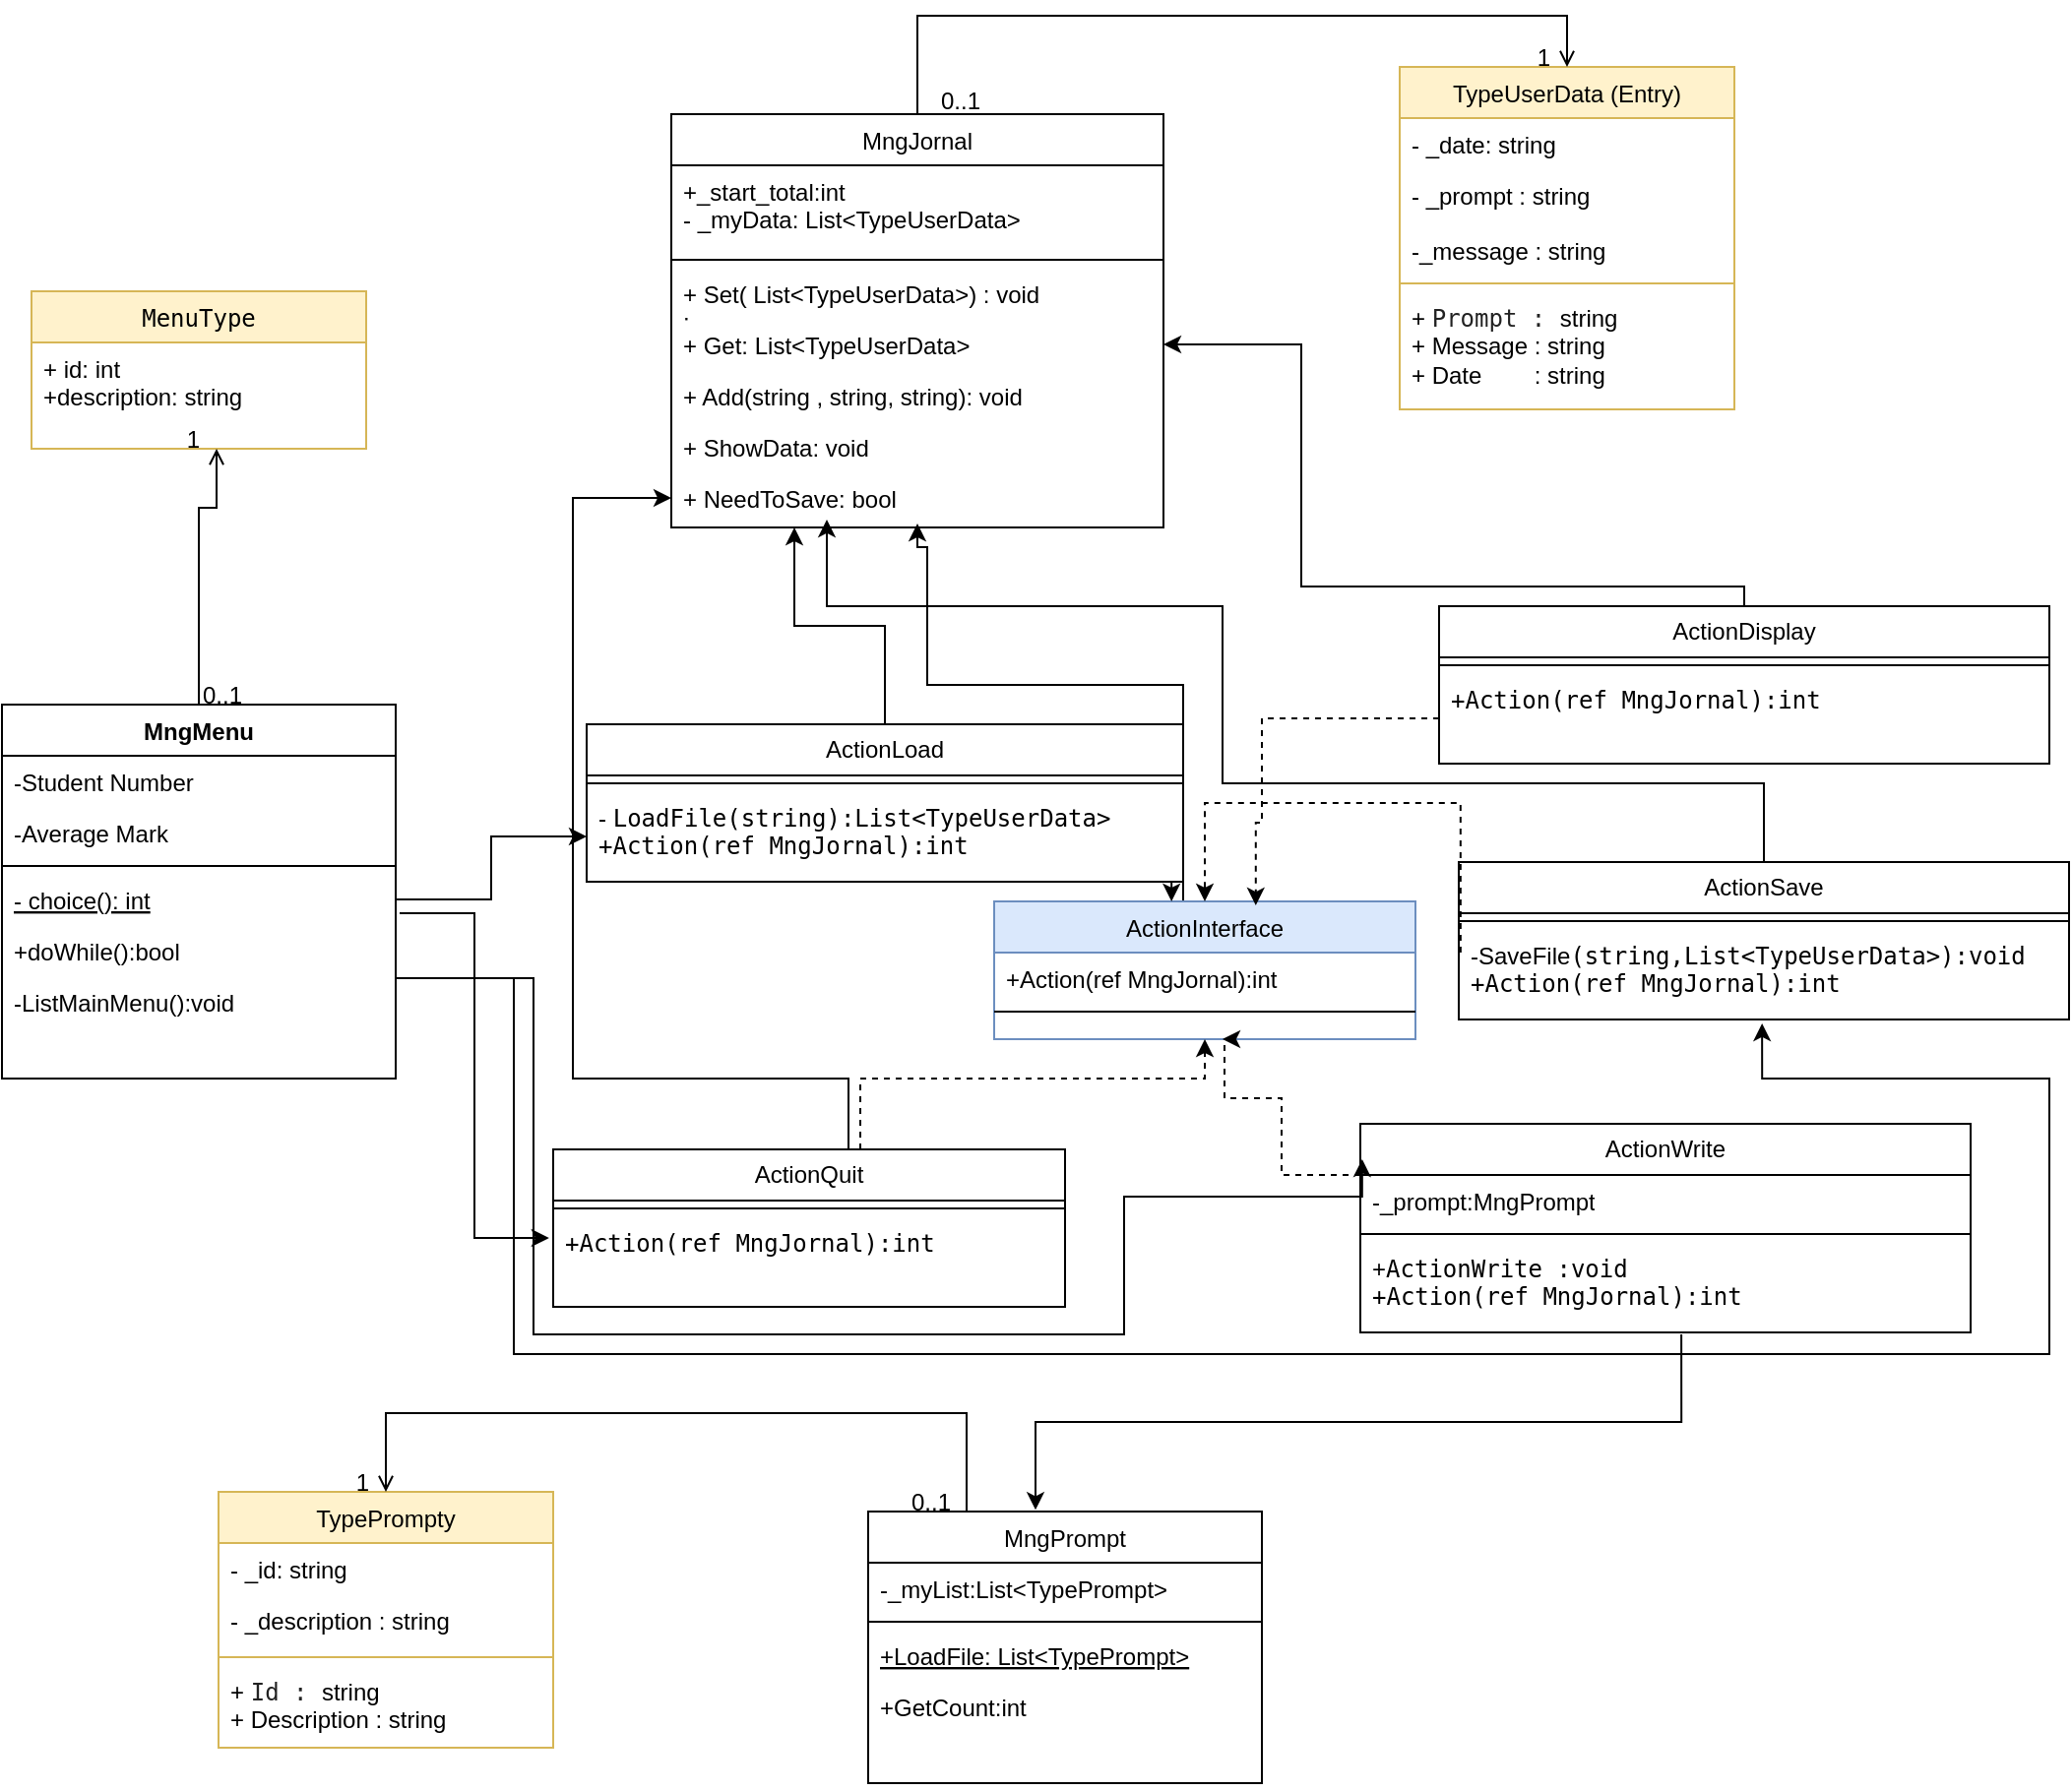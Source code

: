 <mxfile version="21.2.8" type="device" pages="2">
  <diagram id="C5RBs43oDa-KdzZeNtuy" name="Page-1">
    <mxGraphModel dx="2596" dy="2166" grid="1" gridSize="10" guides="1" tooltips="1" connect="1" arrows="1" fold="1" page="1" pageScale="1" pageWidth="827" pageHeight="1169" math="0" shadow="0">
      <root>
        <mxCell id="WIyWlLk6GJQsqaUBKTNV-0" />
        <mxCell id="WIyWlLk6GJQsqaUBKTNV-1" parent="WIyWlLk6GJQsqaUBKTNV-0" />
        <mxCell id="VC_tK_8ZX-HeOo2lIttd-1" value="MngMenu" style="swimlane;fontStyle=1;align=center;verticalAlign=top;childLayout=stackLayout;horizontal=1;startSize=26;horizontalStack=0;resizeParent=1;resizeLast=0;collapsible=1;marginBottom=0;rounded=0;shadow=0;strokeWidth=1;" parent="WIyWlLk6GJQsqaUBKTNV-1" vertex="1">
          <mxGeometry x="-90" y="220" width="200" height="190" as="geometry">
            <mxRectangle x="130" y="380" width="160" height="26" as="alternateBounds" />
          </mxGeometry>
        </mxCell>
        <mxCell id="VC_tK_8ZX-HeOo2lIttd-2" value="-Student Number" style="text;align=left;verticalAlign=top;spacingLeft=4;spacingRight=4;overflow=hidden;rotatable=0;points=[[0,0.5],[1,0.5]];portConstraint=eastwest;" parent="VC_tK_8ZX-HeOo2lIttd-1" vertex="1">
          <mxGeometry y="26" width="200" height="26" as="geometry" />
        </mxCell>
        <mxCell id="VC_tK_8ZX-HeOo2lIttd-3" value="-Average Mark" style="text;align=left;verticalAlign=top;spacingLeft=4;spacingRight=4;overflow=hidden;rotatable=0;points=[[0,0.5],[1,0.5]];portConstraint=eastwest;rounded=0;shadow=0;html=0;" parent="VC_tK_8ZX-HeOo2lIttd-1" vertex="1">
          <mxGeometry y="52" width="200" height="26" as="geometry" />
        </mxCell>
        <mxCell id="VC_tK_8ZX-HeOo2lIttd-4" value="" style="line;html=1;strokeWidth=1;align=left;verticalAlign=middle;spacingTop=-1;spacingLeft=3;spacingRight=3;rotatable=0;labelPosition=right;points=[];portConstraint=eastwest;" parent="VC_tK_8ZX-HeOo2lIttd-1" vertex="1">
          <mxGeometry y="78" width="200" height="8" as="geometry" />
        </mxCell>
        <mxCell id="VC_tK_8ZX-HeOo2lIttd-5" value="- choice(): int" style="text;align=left;verticalAlign=top;spacingLeft=4;spacingRight=4;overflow=hidden;rotatable=0;points=[[0,0.5],[1,0.5]];portConstraint=eastwest;fontStyle=4" parent="VC_tK_8ZX-HeOo2lIttd-1" vertex="1">
          <mxGeometry y="86" width="200" height="26" as="geometry" />
        </mxCell>
        <mxCell id="VC_tK_8ZX-HeOo2lIttd-6" value="+doWhile():bool" style="text;align=left;verticalAlign=top;spacingLeft=4;spacingRight=4;overflow=hidden;rotatable=0;points=[[0,0.5],[1,0.5]];portConstraint=eastwest;" parent="VC_tK_8ZX-HeOo2lIttd-1" vertex="1">
          <mxGeometry y="112" width="200" height="26" as="geometry" />
        </mxCell>
        <mxCell id="VC_tK_8ZX-HeOo2lIttd-9" value="-ListMainMenu():void" style="text;align=left;verticalAlign=top;spacingLeft=4;spacingRight=4;overflow=hidden;rotatable=0;points=[[0,0.5],[1,0.5]];portConstraint=eastwest;" parent="VC_tK_8ZX-HeOo2lIttd-1" vertex="1">
          <mxGeometry y="138" width="200" height="26" as="geometry" />
        </mxCell>
        <mxCell id="VC_tK_8ZX-HeOo2lIttd-10" value="&#xa;&#xa;&#xa;&#xa;&#xa;MngMenu() Constructor" style="text;align=left;verticalAlign=top;spacingLeft=4;spacingRight=4;overflow=hidden;rotatable=0;points=[[0,0.5],[1,0.5]];portConstraint=eastwest;" parent="VC_tK_8ZX-HeOo2lIttd-1" vertex="1">
          <mxGeometry y="164" width="200" height="26" as="geometry" />
        </mxCell>
        <mxCell id="VC_tK_8ZX-HeOo2lIttd-11" value="&lt;font style=&quot;font-weight: normal;&quot; face=&quot;Monospace&quot;&gt;MenuType&lt;/font&gt;" style="swimlane;fontStyle=1;align=center;verticalAlign=top;childLayout=stackLayout;horizontal=1;startSize=26;horizontalStack=0;resizeParent=1;resizeParentMax=0;resizeLast=0;collapsible=1;marginBottom=0;whiteSpace=wrap;html=1;fillColor=#fff2cc;strokeColor=#d6b656;" parent="WIyWlLk6GJQsqaUBKTNV-1" vertex="1">
          <mxGeometry x="-75" y="10" width="170" height="80" as="geometry" />
        </mxCell>
        <mxCell id="VC_tK_8ZX-HeOo2lIttd-12" value="+ id: int&lt;br&gt;+description: string" style="text;strokeColor=none;fillColor=none;align=left;verticalAlign=top;spacingLeft=4;spacingRight=4;overflow=hidden;rotatable=0;points=[[0,0.5],[1,0.5]];portConstraint=eastwest;whiteSpace=wrap;html=1;" parent="VC_tK_8ZX-HeOo2lIttd-11" vertex="1">
          <mxGeometry y="26" width="170" height="54" as="geometry" />
        </mxCell>
        <mxCell id="VC_tK_8ZX-HeOo2lIttd-18" value="" style="endArrow=open;shadow=0;strokeWidth=1;rounded=0;endFill=1;edgeStyle=elbowEdgeStyle;elbow=vertical;entryX=0.553;entryY=1;entryDx=0;entryDy=0;entryPerimeter=0;exitX=0.5;exitY=0;exitDx=0;exitDy=0;" parent="WIyWlLk6GJQsqaUBKTNV-1" source="VC_tK_8ZX-HeOo2lIttd-1" target="VC_tK_8ZX-HeOo2lIttd-12" edge="1">
          <mxGeometry x="0.5" y="41" relative="1" as="geometry">
            <mxPoint x="220" y="150" as="sourcePoint" />
            <mxPoint x="370" y="150" as="targetPoint" />
            <mxPoint x="-40" y="32" as="offset" />
            <Array as="points">
              <mxPoint x="30" y="120" />
              <mxPoint x="140" y="120" />
              <mxPoint x="160" y="120" />
            </Array>
          </mxGeometry>
        </mxCell>
        <mxCell id="VC_tK_8ZX-HeOo2lIttd-19" value="0..1" style="resizable=0;align=left;verticalAlign=bottom;labelBackgroundColor=none;fontSize=12;" parent="VC_tK_8ZX-HeOo2lIttd-18" connectable="0" vertex="1">
          <mxGeometry x="-1" relative="1" as="geometry">
            <mxPoint y="4" as="offset" />
          </mxGeometry>
        </mxCell>
        <mxCell id="VC_tK_8ZX-HeOo2lIttd-20" value="1" style="resizable=0;align=right;verticalAlign=bottom;labelBackgroundColor=none;fontSize=12;" parent="VC_tK_8ZX-HeOo2lIttd-18" connectable="0" vertex="1">
          <mxGeometry x="1" relative="1" as="geometry">
            <mxPoint x="-7" y="4" as="offset" />
          </mxGeometry>
        </mxCell>
        <mxCell id="VC_tK_8ZX-HeOo2lIttd-65" value="" style="edgeStyle=orthogonalEdgeStyle;rounded=0;orthogonalLoop=1;jettySize=auto;html=1;" parent="WIyWlLk6GJQsqaUBKTNV-1" source="VC_tK_8ZX-HeOo2lIttd-22" target="VC_tK_8ZX-HeOo2lIttd-64" edge="1">
          <mxGeometry relative="1" as="geometry">
            <Array as="points">
              <mxPoint x="510" y="210" />
              <mxPoint x="380" y="210" />
              <mxPoint x="380" y="140" />
              <mxPoint x="375" y="140" />
            </Array>
          </mxGeometry>
        </mxCell>
        <mxCell id="VC_tK_8ZX-HeOo2lIttd-22" value="ActionInterface&#xa;&#xa;&#xa;&#xa;&#xa;" style="swimlane;fontStyle=0;align=center;verticalAlign=top;childLayout=stackLayout;horizontal=1;startSize=26;horizontalStack=0;resizeParent=1;resizeLast=0;collapsible=1;marginBottom=0;rounded=0;shadow=0;strokeWidth=1;fillColor=#dae8fc;strokeColor=#6c8ebf;" parent="WIyWlLk6GJQsqaUBKTNV-1" vertex="1">
          <mxGeometry x="414" y="320" width="214" height="70" as="geometry">
            <mxRectangle x="340" y="380" width="170" height="26" as="alternateBounds" />
          </mxGeometry>
        </mxCell>
        <mxCell id="VC_tK_8ZX-HeOo2lIttd-23" value="+Action(ref MngJornal):int " style="text;align=left;verticalAlign=top;spacingLeft=4;spacingRight=4;overflow=hidden;rotatable=0;points=[[0,0.5],[1,0.5]];portConstraint=eastwest;" parent="VC_tK_8ZX-HeOo2lIttd-22" vertex="1">
          <mxGeometry y="26" width="214" height="26" as="geometry" />
        </mxCell>
        <mxCell id="VC_tK_8ZX-HeOo2lIttd-24" value="" style="line;html=1;strokeWidth=1;align=left;verticalAlign=middle;spacingTop=-1;spacingLeft=3;spacingRight=3;rotatable=0;labelPosition=right;points=[];portConstraint=eastwest;" parent="VC_tK_8ZX-HeOo2lIttd-22" vertex="1">
          <mxGeometry y="52" width="214" height="8" as="geometry" />
        </mxCell>
        <mxCell id="VC_tK_8ZX-HeOo2lIttd-29" value="MngJornal&#xa;&#xa;&#xa;&#xa;&#xa;" style="swimlane;fontStyle=0;align=center;verticalAlign=top;childLayout=stackLayout;horizontal=1;startSize=26;horizontalStack=0;resizeParent=1;resizeLast=0;collapsible=1;marginBottom=0;rounded=0;shadow=0;strokeWidth=1;" parent="WIyWlLk6GJQsqaUBKTNV-1" vertex="1">
          <mxGeometry x="250" y="-80" width="250" height="210" as="geometry">
            <mxRectangle x="340" y="380" width="170" height="26" as="alternateBounds" />
          </mxGeometry>
        </mxCell>
        <mxCell id="VC_tK_8ZX-HeOo2lIttd-30" value="+_start_total:int&#xa;- _myData: List&lt;TypeUserData&gt;" style="text;align=left;verticalAlign=top;spacingLeft=4;spacingRight=4;overflow=hidden;rotatable=0;points=[[0,0.5],[1,0.5]];portConstraint=eastwest;" parent="VC_tK_8ZX-HeOo2lIttd-29" vertex="1">
          <mxGeometry y="26" width="250" height="44" as="geometry" />
        </mxCell>
        <mxCell id="VC_tK_8ZX-HeOo2lIttd-31" value="" style="line;html=1;strokeWidth=1;align=left;verticalAlign=middle;spacingTop=-1;spacingLeft=3;spacingRight=3;rotatable=0;labelPosition=right;points=[];portConstraint=eastwest;" parent="VC_tK_8ZX-HeOo2lIttd-29" vertex="1">
          <mxGeometry y="70" width="250" height="8" as="geometry" />
        </mxCell>
        <mxCell id="VC_tK_8ZX-HeOo2lIttd-60" value="+ Set(&amp;nbsp;List&amp;lt;TypeUserData&amp;gt;) : void&lt;br&gt;:" style="text;strokeColor=none;fillColor=none;align=left;verticalAlign=top;spacingLeft=4;spacingRight=4;overflow=hidden;rotatable=0;points=[[0,0.5],[1,0.5]];portConstraint=eastwest;whiteSpace=wrap;html=1;" parent="VC_tK_8ZX-HeOo2lIttd-29" vertex="1">
          <mxGeometry y="78" width="250" height="26" as="geometry" />
        </mxCell>
        <mxCell id="VC_tK_8ZX-HeOo2lIttd-61" value="+ Get:&amp;nbsp;List&amp;lt;TypeUserData&amp;gt;" style="text;strokeColor=none;fillColor=none;align=left;verticalAlign=top;spacingLeft=4;spacingRight=4;overflow=hidden;rotatable=0;points=[[0,0.5],[1,0.5]];portConstraint=eastwest;whiteSpace=wrap;html=1;" parent="VC_tK_8ZX-HeOo2lIttd-29" vertex="1">
          <mxGeometry y="104" width="250" height="26" as="geometry" />
        </mxCell>
        <mxCell id="VC_tK_8ZX-HeOo2lIttd-62" value="+ Add(string , string, string): void" style="text;strokeColor=none;fillColor=none;align=left;verticalAlign=top;spacingLeft=4;spacingRight=4;overflow=hidden;rotatable=0;points=[[0,0.5],[1,0.5]];portConstraint=eastwest;whiteSpace=wrap;html=1;" parent="VC_tK_8ZX-HeOo2lIttd-29" vertex="1">
          <mxGeometry y="130" width="250" height="26" as="geometry" />
        </mxCell>
        <mxCell id="VC_tK_8ZX-HeOo2lIttd-63" value="+ ShowData: void" style="text;strokeColor=none;fillColor=none;align=left;verticalAlign=top;spacingLeft=4;spacingRight=4;overflow=hidden;rotatable=0;points=[[0,0.5],[1,0.5]];portConstraint=eastwest;whiteSpace=wrap;html=1;" parent="VC_tK_8ZX-HeOo2lIttd-29" vertex="1">
          <mxGeometry y="156" width="250" height="26" as="geometry" />
        </mxCell>
        <mxCell id="VC_tK_8ZX-HeOo2lIttd-64" value="+ NeedToSave: bool" style="text;strokeColor=none;fillColor=none;align=left;verticalAlign=top;spacingLeft=4;spacingRight=4;overflow=hidden;rotatable=0;points=[[0,0.5],[1,0.5]];portConstraint=eastwest;whiteSpace=wrap;html=1;" parent="VC_tK_8ZX-HeOo2lIttd-29" vertex="1">
          <mxGeometry y="182" width="250" height="26" as="geometry" />
        </mxCell>
        <mxCell id="VC_tK_8ZX-HeOo2lIttd-45" value="&lt;span style=&quot;font-weight: normal;&quot;&gt;TypeUserData (Entry)&lt;/span&gt;" style="swimlane;fontStyle=1;align=center;verticalAlign=top;childLayout=stackLayout;horizontal=1;startSize=26;horizontalStack=0;resizeParent=1;resizeParentMax=0;resizeLast=0;collapsible=1;marginBottom=0;whiteSpace=wrap;html=1;fillColor=#fff2cc;strokeColor=#d6b656;" parent="WIyWlLk6GJQsqaUBKTNV-1" vertex="1">
          <mxGeometry x="620" y="-104" width="170" height="174" as="geometry" />
        </mxCell>
        <mxCell id="VC_tK_8ZX-HeOo2lIttd-50" value="- _date: string" style="text;strokeColor=none;fillColor=none;align=left;verticalAlign=top;spacingLeft=4;spacingRight=4;overflow=hidden;rotatable=0;points=[[0,0.5],[1,0.5]];portConstraint=eastwest;whiteSpace=wrap;html=1;" parent="VC_tK_8ZX-HeOo2lIttd-45" vertex="1">
          <mxGeometry y="26" width="170" height="26" as="geometry" />
        </mxCell>
        <mxCell id="VC_tK_8ZX-HeOo2lIttd-46" value="- _prompt : string" style="text;strokeColor=none;fillColor=none;align=left;verticalAlign=top;spacingLeft=4;spacingRight=4;overflow=hidden;rotatable=0;points=[[0,0.5],[1,0.5]];portConstraint=eastwest;whiteSpace=wrap;html=1;" parent="VC_tK_8ZX-HeOo2lIttd-45" vertex="1">
          <mxGeometry y="52" width="170" height="28" as="geometry" />
        </mxCell>
        <mxCell id="VC_tK_8ZX-HeOo2lIttd-55" value="-_message : string" style="text;strokeColor=none;fillColor=none;align=left;verticalAlign=top;spacingLeft=4;spacingRight=4;overflow=hidden;rotatable=0;points=[[0,0.5],[1,0.5]];portConstraint=eastwest;whiteSpace=wrap;html=1;" parent="VC_tK_8ZX-HeOo2lIttd-45" vertex="1">
          <mxGeometry y="80" width="170" height="26" as="geometry" />
        </mxCell>
        <mxCell id="VC_tK_8ZX-HeOo2lIttd-47" value="" style="line;strokeWidth=1;fillColor=none;align=left;verticalAlign=middle;spacingTop=-1;spacingLeft=3;spacingRight=3;rotatable=0;labelPosition=right;points=[];portConstraint=eastwest;strokeColor=inherit;" parent="VC_tK_8ZX-HeOo2lIttd-45" vertex="1">
          <mxGeometry y="106" width="170" height="8" as="geometry" />
        </mxCell>
        <mxCell id="VC_tK_8ZX-HeOo2lIttd-48" value="+&amp;nbsp;&lt;font face=&quot;Monospace&quot;&gt;&lt;span style=&quot;color:#222222;&quot;&gt;Prompt :&amp;nbsp;&lt;/span&gt;&lt;/font&gt;string&lt;br&gt;+ Message : string&lt;br&gt;+ Date&amp;nbsp; &amp;nbsp; &amp;nbsp; &amp;nbsp; : string&amp;nbsp;" style="text;strokeColor=none;fillColor=none;align=left;verticalAlign=top;spacingLeft=4;spacingRight=4;overflow=hidden;rotatable=0;points=[[0,0.5],[1,0.5]];portConstraint=eastwest;whiteSpace=wrap;html=1;" parent="VC_tK_8ZX-HeOo2lIttd-45" vertex="1">
          <mxGeometry y="114" width="170" height="60" as="geometry" />
        </mxCell>
        <mxCell id="VC_tK_8ZX-HeOo2lIttd-56" value="" style="endArrow=open;shadow=0;strokeWidth=1;rounded=0;endFill=1;edgeStyle=elbowEdgeStyle;elbow=vertical;exitX=0.5;exitY=0;exitDx=0;exitDy=0;" parent="WIyWlLk6GJQsqaUBKTNV-1" source="VC_tK_8ZX-HeOo2lIttd-29" target="VC_tK_8ZX-HeOo2lIttd-45" edge="1">
          <mxGeometry x="0.5" y="41" relative="1" as="geometry">
            <mxPoint x="473" y="-28" as="sourcePoint" />
            <mxPoint x="477" y="-97" as="targetPoint" />
            <mxPoint x="-40" y="32" as="offset" />
            <Array as="points">
              <mxPoint x="560" y="-130" />
              <mxPoint x="543" y="-77" />
            </Array>
          </mxGeometry>
        </mxCell>
        <mxCell id="VC_tK_8ZX-HeOo2lIttd-57" value="0..1" style="resizable=0;align=left;verticalAlign=bottom;labelBackgroundColor=none;fontSize=12;" parent="VC_tK_8ZX-HeOo2lIttd-56" connectable="0" vertex="1">
          <mxGeometry x="-1" relative="1" as="geometry">
            <mxPoint x="10" y="2" as="offset" />
          </mxGeometry>
        </mxCell>
        <mxCell id="VC_tK_8ZX-HeOo2lIttd-58" value="1" style="resizable=0;align=right;verticalAlign=bottom;labelBackgroundColor=none;fontSize=12;" parent="VC_tK_8ZX-HeOo2lIttd-56" connectable="0" vertex="1">
          <mxGeometry x="1" relative="1" as="geometry">
            <mxPoint x="-7" y="4" as="offset" />
          </mxGeometry>
        </mxCell>
        <mxCell id="VC_tK_8ZX-HeOo2lIttd-73" style="edgeStyle=orthogonalEdgeStyle;rounded=0;orthogonalLoop=1;jettySize=auto;html=1;entryX=0.25;entryY=1;entryDx=0;entryDy=0;" parent="WIyWlLk6GJQsqaUBKTNV-1" source="VC_tK_8ZX-HeOo2lIttd-66" target="VC_tK_8ZX-HeOo2lIttd-29" edge="1">
          <mxGeometry relative="1" as="geometry" />
        </mxCell>
        <mxCell id="VC_tK_8ZX-HeOo2lIttd-74" style="edgeStyle=orthogonalEdgeStyle;rounded=0;orthogonalLoop=1;jettySize=auto;html=1;entryX=0.421;entryY=0;entryDx=0;entryDy=0;dashed=1;entryPerimeter=0;" parent="WIyWlLk6GJQsqaUBKTNV-1" source="VC_tK_8ZX-HeOo2lIttd-66" target="VC_tK_8ZX-HeOo2lIttd-22" edge="1">
          <mxGeometry relative="1" as="geometry">
            <Array as="points">
              <mxPoint x="504" y="270" />
            </Array>
          </mxGeometry>
        </mxCell>
        <mxCell id="VC_tK_8ZX-HeOo2lIttd-66" value="ActionLoad" style="swimlane;fontStyle=0;childLayout=stackLayout;horizontal=1;startSize=26;fillColor=none;horizontalStack=0;resizeParent=1;resizeParentMax=0;resizeLast=0;collapsible=1;marginBottom=0;whiteSpace=wrap;html=1;" parent="WIyWlLk6GJQsqaUBKTNV-1" vertex="1">
          <mxGeometry x="207" y="230" width="303" height="80" as="geometry" />
        </mxCell>
        <mxCell id="VC_tK_8ZX-HeOo2lIttd-75" value="" style="line;strokeWidth=1;fillColor=none;align=left;verticalAlign=middle;spacingTop=-1;spacingLeft=3;spacingRight=3;rotatable=0;labelPosition=right;points=[];portConstraint=eastwest;strokeColor=inherit;" parent="VC_tK_8ZX-HeOo2lIttd-66" vertex="1">
          <mxGeometry y="26" width="303" height="8" as="geometry" />
        </mxCell>
        <mxCell id="VC_tK_8ZX-HeOo2lIttd-69" value="-&amp;nbsp;&lt;font style=&quot;border-color: var(--border-color);&quot; face=&quot;Monospace&quot;&gt;LoadFile&lt;span style=&quot;border-color: var(--border-color);&quot;&gt;(&lt;/span&gt;&lt;span style=&quot;border-color: var(--border-color);&quot;&gt;string):List&amp;lt;&lt;font face=&quot;Monospace&quot;&gt;TypeUserData&lt;/font&gt;&amp;gt;&lt;br&gt;+Action(ref&amp;nbsp;MngJornal):int&amp;nbsp;&lt;br&gt;&lt;/span&gt;&lt;/font&gt;" style="text;strokeColor=none;fillColor=none;align=left;verticalAlign=top;spacingLeft=4;spacingRight=4;overflow=hidden;rotatable=0;points=[[0,0.5],[1,0.5]];portConstraint=eastwest;whiteSpace=wrap;html=1;" parent="VC_tK_8ZX-HeOo2lIttd-66" vertex="1">
          <mxGeometry y="34" width="303" height="46" as="geometry" />
        </mxCell>
        <mxCell id="VC_tK_8ZX-HeOo2lIttd-71" style="edgeStyle=orthogonalEdgeStyle;rounded=0;orthogonalLoop=1;jettySize=auto;html=1;entryX=0;entryY=0.5;entryDx=0;entryDy=0;" parent="WIyWlLk6GJQsqaUBKTNV-1" source="VC_tK_8ZX-HeOo2lIttd-5" target="VC_tK_8ZX-HeOo2lIttd-69" edge="1">
          <mxGeometry relative="1" as="geometry">
            <mxPoint x="225.36" y="356.004" as="targetPoint" />
          </mxGeometry>
        </mxCell>
        <mxCell id="VC_tK_8ZX-HeOo2lIttd-77" value="ActionQuit" style="swimlane;fontStyle=0;childLayout=stackLayout;horizontal=1;startSize=26;fillColor=none;horizontalStack=0;resizeParent=1;resizeParentMax=0;resizeLast=0;collapsible=1;marginBottom=0;whiteSpace=wrap;html=1;" parent="WIyWlLk6GJQsqaUBKTNV-1" vertex="1">
          <mxGeometry x="190" y="446" width="260" height="80" as="geometry" />
        </mxCell>
        <mxCell id="VC_tK_8ZX-HeOo2lIttd-78" value="" style="line;strokeWidth=1;fillColor=none;align=left;verticalAlign=middle;spacingTop=-1;spacingLeft=3;spacingRight=3;rotatable=0;labelPosition=right;points=[];portConstraint=eastwest;strokeColor=inherit;" parent="VC_tK_8ZX-HeOo2lIttd-77" vertex="1">
          <mxGeometry y="26" width="260" height="8" as="geometry" />
        </mxCell>
        <mxCell id="VC_tK_8ZX-HeOo2lIttd-79" value="&lt;font style=&quot;border-color: var(--border-color);&quot; face=&quot;Monospace&quot;&gt;&lt;span style=&quot;border-color: var(--border-color);&quot;&gt;+Action(ref&amp;nbsp;MngJornal):int&amp;nbsp;&lt;br&gt;&lt;/span&gt;&lt;/font&gt;" style="text;strokeColor=none;fillColor=none;align=left;verticalAlign=top;spacingLeft=4;spacingRight=4;overflow=hidden;rotatable=0;points=[[0,0.5],[1,0.5]];portConstraint=eastwest;whiteSpace=wrap;html=1;" parent="VC_tK_8ZX-HeOo2lIttd-77" vertex="1">
          <mxGeometry y="34" width="260" height="46" as="geometry" />
        </mxCell>
        <mxCell id="VC_tK_8ZX-HeOo2lIttd-81" style="edgeStyle=orthogonalEdgeStyle;rounded=0;orthogonalLoop=1;jettySize=auto;html=1;exitX=0.5;exitY=0;exitDx=0;exitDy=0;" parent="WIyWlLk6GJQsqaUBKTNV-1" source="VC_tK_8ZX-HeOo2lIttd-77" target="VC_tK_8ZX-HeOo2lIttd-64" edge="1">
          <mxGeometry relative="1" as="geometry">
            <mxPoint x="370" y="310" as="sourcePoint" />
            <mxPoint x="323" y="140" as="targetPoint" />
            <Array as="points">
              <mxPoint x="340" y="410" />
              <mxPoint x="200" y="410" />
              <mxPoint x="200" y="115" />
            </Array>
          </mxGeometry>
        </mxCell>
        <mxCell id="VC_tK_8ZX-HeOo2lIttd-82" value="ActionSave" style="swimlane;fontStyle=0;childLayout=stackLayout;horizontal=1;startSize=26;fillColor=none;horizontalStack=0;resizeParent=1;resizeParentMax=0;resizeLast=0;collapsible=1;marginBottom=0;whiteSpace=wrap;html=1;" parent="WIyWlLk6GJQsqaUBKTNV-1" vertex="1">
          <mxGeometry x="650" y="300" width="310" height="80" as="geometry" />
        </mxCell>
        <mxCell id="VC_tK_8ZX-HeOo2lIttd-83" value="" style="line;strokeWidth=1;fillColor=none;align=left;verticalAlign=middle;spacingTop=-1;spacingLeft=3;spacingRight=3;rotatable=0;labelPosition=right;points=[];portConstraint=eastwest;strokeColor=inherit;" parent="VC_tK_8ZX-HeOo2lIttd-82" vertex="1">
          <mxGeometry y="26" width="310" height="8" as="geometry" />
        </mxCell>
        <mxCell id="VC_tK_8ZX-HeOo2lIttd-84" value="-SaveFile&lt;font style=&quot;border-color: var(--border-color);&quot; face=&quot;Monospace&quot;&gt;&lt;span style=&quot;border-color: var(--border-color);&quot;&gt;(&lt;/span&gt;&lt;span style=&quot;border-color: var(--border-color);&quot;&gt;string,List&amp;lt;TypeUserData&amp;gt;):void&lt;br&gt;+Action(ref&amp;nbsp;MngJornal):int&amp;nbsp;&lt;br&gt;&lt;/span&gt;&lt;/font&gt;" style="text;strokeColor=none;fillColor=none;align=left;verticalAlign=top;spacingLeft=4;spacingRight=4;overflow=hidden;rotatable=0;points=[[0,0.5],[1,0.5]];portConstraint=eastwest;whiteSpace=wrap;html=1;" parent="VC_tK_8ZX-HeOo2lIttd-82" vertex="1">
          <mxGeometry y="34" width="310" height="46" as="geometry" />
        </mxCell>
        <mxCell id="VC_tK_8ZX-HeOo2lIttd-85" style="edgeStyle=orthogonalEdgeStyle;rounded=0;orthogonalLoop=1;jettySize=auto;html=1;entryX=0.316;entryY=0.923;entryDx=0;entryDy=0;exitX=0.5;exitY=0;exitDx=0;exitDy=0;entryPerimeter=0;" parent="WIyWlLk6GJQsqaUBKTNV-1" source="VC_tK_8ZX-HeOo2lIttd-82" target="VC_tK_8ZX-HeOo2lIttd-64" edge="1">
          <mxGeometry relative="1" as="geometry">
            <mxPoint x="370" y="310" as="sourcePoint" />
            <mxPoint x="323" y="140" as="targetPoint" />
            <Array as="points">
              <mxPoint x="805" y="260" />
              <mxPoint x="530" y="260" />
              <mxPoint x="530" y="170" />
              <mxPoint x="329" y="170" />
            </Array>
          </mxGeometry>
        </mxCell>
        <mxCell id="VC_tK_8ZX-HeOo2lIttd-86" style="edgeStyle=orthogonalEdgeStyle;rounded=0;orthogonalLoop=1;jettySize=auto;html=1;dashed=1;entryX=0.5;entryY=0;entryDx=0;entryDy=0;exitX=0.003;exitY=0.261;exitDx=0;exitDy=0;exitPerimeter=0;" parent="WIyWlLk6GJQsqaUBKTNV-1" source="VC_tK_8ZX-HeOo2lIttd-84" target="VC_tK_8ZX-HeOo2lIttd-22" edge="1">
          <mxGeometry relative="1" as="geometry">
            <mxPoint x="379" y="442" as="sourcePoint" />
            <mxPoint x="540" y="230" as="targetPoint" />
            <Array as="points">
              <mxPoint x="611" y="270" />
              <mxPoint x="520" y="270" />
            </Array>
          </mxGeometry>
        </mxCell>
        <mxCell id="VC_tK_8ZX-HeOo2lIttd-87" value="&lt;span style=&quot;font-weight: normal;&quot;&gt;TypePrompty&lt;/span&gt;" style="swimlane;fontStyle=1;align=center;verticalAlign=top;childLayout=stackLayout;horizontal=1;startSize=26;horizontalStack=0;resizeParent=1;resizeParentMax=0;resizeLast=0;collapsible=1;marginBottom=0;whiteSpace=wrap;html=1;fillColor=#fff2cc;strokeColor=#d6b656;" parent="WIyWlLk6GJQsqaUBKTNV-1" vertex="1">
          <mxGeometry x="20" y="620" width="170" height="130" as="geometry" />
        </mxCell>
        <mxCell id="VC_tK_8ZX-HeOo2lIttd-88" value="- _id: string" style="text;strokeColor=none;fillColor=none;align=left;verticalAlign=top;spacingLeft=4;spacingRight=4;overflow=hidden;rotatable=0;points=[[0,0.5],[1,0.5]];portConstraint=eastwest;whiteSpace=wrap;html=1;" parent="VC_tK_8ZX-HeOo2lIttd-87" vertex="1">
          <mxGeometry y="26" width="170" height="26" as="geometry" />
        </mxCell>
        <mxCell id="VC_tK_8ZX-HeOo2lIttd-89" value="- _description : string" style="text;strokeColor=none;fillColor=none;align=left;verticalAlign=top;spacingLeft=4;spacingRight=4;overflow=hidden;rotatable=0;points=[[0,0.5],[1,0.5]];portConstraint=eastwest;whiteSpace=wrap;html=1;" parent="VC_tK_8ZX-HeOo2lIttd-87" vertex="1">
          <mxGeometry y="52" width="170" height="28" as="geometry" />
        </mxCell>
        <mxCell id="VC_tK_8ZX-HeOo2lIttd-91" value="" style="line;strokeWidth=1;fillColor=none;align=left;verticalAlign=middle;spacingTop=-1;spacingLeft=3;spacingRight=3;rotatable=0;labelPosition=right;points=[];portConstraint=eastwest;strokeColor=inherit;" parent="VC_tK_8ZX-HeOo2lIttd-87" vertex="1">
          <mxGeometry y="80" width="170" height="8" as="geometry" />
        </mxCell>
        <mxCell id="VC_tK_8ZX-HeOo2lIttd-92" value="+&amp;nbsp;&lt;font face=&quot;Monospace&quot;&gt;&lt;span style=&quot;color:#222222;&quot;&gt;Id :&amp;nbsp;&lt;/span&gt;&lt;/font&gt;string&lt;br&gt;+ Description : string&amp;nbsp;" style="text;strokeColor=none;fillColor=none;align=left;verticalAlign=top;spacingLeft=4;spacingRight=4;overflow=hidden;rotatable=0;points=[[0,0.5],[1,0.5]];portConstraint=eastwest;whiteSpace=wrap;html=1;" parent="VC_tK_8ZX-HeOo2lIttd-87" vertex="1">
          <mxGeometry y="88" width="170" height="42" as="geometry" />
        </mxCell>
        <mxCell id="VC_tK_8ZX-HeOo2lIttd-93" value="MngPrompt" style="swimlane;fontStyle=0;align=center;verticalAlign=top;childLayout=stackLayout;horizontal=1;startSize=26;horizontalStack=0;resizeParent=1;resizeLast=0;collapsible=1;marginBottom=0;rounded=0;shadow=0;strokeWidth=1;" parent="WIyWlLk6GJQsqaUBKTNV-1" vertex="1">
          <mxGeometry x="350" y="630" width="200" height="138" as="geometry">
            <mxRectangle x="130" y="380" width="160" height="26" as="alternateBounds" />
          </mxGeometry>
        </mxCell>
        <mxCell id="VC_tK_8ZX-HeOo2lIttd-94" value="-_myList:List&lt;TypePrompt&gt;" style="text;align=left;verticalAlign=top;spacingLeft=4;spacingRight=4;overflow=hidden;rotatable=0;points=[[0,0.5],[1,0.5]];portConstraint=eastwest;" parent="VC_tK_8ZX-HeOo2lIttd-93" vertex="1">
          <mxGeometry y="26" width="200" height="26" as="geometry" />
        </mxCell>
        <mxCell id="VC_tK_8ZX-HeOo2lIttd-96" value="" style="line;html=1;strokeWidth=1;align=left;verticalAlign=middle;spacingTop=-1;spacingLeft=3;spacingRight=3;rotatable=0;labelPosition=right;points=[];portConstraint=eastwest;" parent="VC_tK_8ZX-HeOo2lIttd-93" vertex="1">
          <mxGeometry y="52" width="200" height="8" as="geometry" />
        </mxCell>
        <mxCell id="VC_tK_8ZX-HeOo2lIttd-97" value="+LoadFile: List&lt;TypePrompt&gt;" style="text;align=left;verticalAlign=top;spacingLeft=4;spacingRight=4;overflow=hidden;rotatable=0;points=[[0,0.5],[1,0.5]];portConstraint=eastwest;fontStyle=4" parent="VC_tK_8ZX-HeOo2lIttd-93" vertex="1">
          <mxGeometry y="60" width="200" height="26" as="geometry" />
        </mxCell>
        <mxCell id="VC_tK_8ZX-HeOo2lIttd-98" value="+GetCount:int" style="text;align=left;verticalAlign=top;spacingLeft=4;spacingRight=4;overflow=hidden;rotatable=0;points=[[0,0.5],[1,0.5]];portConstraint=eastwest;" parent="VC_tK_8ZX-HeOo2lIttd-93" vertex="1">
          <mxGeometry y="86" width="200" height="26" as="geometry" />
        </mxCell>
        <mxCell id="VC_tK_8ZX-HeOo2lIttd-100" value="&#xa;&#xa;&#xa;&#xa;&#xa;MngMenu() Constructor" style="text;align=left;verticalAlign=top;spacingLeft=4;spacingRight=4;overflow=hidden;rotatable=0;points=[[0,0.5],[1,0.5]];portConstraint=eastwest;" parent="VC_tK_8ZX-HeOo2lIttd-93" vertex="1">
          <mxGeometry y="112" width="200" height="26" as="geometry" />
        </mxCell>
        <mxCell id="VC_tK_8ZX-HeOo2lIttd-101" value="" style="endArrow=open;shadow=0;strokeWidth=1;rounded=0;endFill=1;edgeStyle=elbowEdgeStyle;elbow=vertical;exitX=0.25;exitY=0;exitDx=0;exitDy=0;" parent="WIyWlLk6GJQsqaUBKTNV-1" source="VC_tK_8ZX-HeOo2lIttd-93" target="VC_tK_8ZX-HeOo2lIttd-87" edge="1">
          <mxGeometry x="0.5" y="41" relative="1" as="geometry">
            <mxPoint x="350" y="695" as="sourcePoint" />
            <mxPoint x="-16" y="490" as="targetPoint" />
            <mxPoint x="-40" y="32" as="offset" />
            <Array as="points">
              <mxPoint x="320" y="580" />
              <mxPoint x="260" y="590" />
              <mxPoint x="50" y="510" />
            </Array>
          </mxGeometry>
        </mxCell>
        <mxCell id="VC_tK_8ZX-HeOo2lIttd-102" value="0..1" style="resizable=0;align=left;verticalAlign=bottom;labelBackgroundColor=none;fontSize=12;" parent="VC_tK_8ZX-HeOo2lIttd-101" connectable="0" vertex="1">
          <mxGeometry x="-1" relative="1" as="geometry">
            <mxPoint x="-30" y="4" as="offset" />
          </mxGeometry>
        </mxCell>
        <mxCell id="VC_tK_8ZX-HeOo2lIttd-103" value="1" style="resizable=0;align=right;verticalAlign=bottom;labelBackgroundColor=none;fontSize=12;" parent="VC_tK_8ZX-HeOo2lIttd-101" connectable="0" vertex="1">
          <mxGeometry x="1" relative="1" as="geometry">
            <mxPoint x="-7" y="4" as="offset" />
          </mxGeometry>
        </mxCell>
        <mxCell id="VC_tK_8ZX-HeOo2lIttd-104" value="ActionWrite" style="swimlane;fontStyle=0;childLayout=stackLayout;horizontal=1;startSize=26;fillColor=none;horizontalStack=0;resizeParent=1;resizeParentMax=0;resizeLast=0;collapsible=1;marginBottom=0;whiteSpace=wrap;html=1;" parent="WIyWlLk6GJQsqaUBKTNV-1" vertex="1">
          <mxGeometry x="600" y="433" width="310" height="106" as="geometry" />
        </mxCell>
        <mxCell id="VC_tK_8ZX-HeOo2lIttd-107" value="-_prompt:MngPrompt" style="text;strokeColor=none;fillColor=none;align=left;verticalAlign=top;spacingLeft=4;spacingRight=4;overflow=hidden;rotatable=0;points=[[0,0.5],[1,0.5]];portConstraint=eastwest;whiteSpace=wrap;html=1;" parent="VC_tK_8ZX-HeOo2lIttd-104" vertex="1">
          <mxGeometry y="26" width="310" height="26" as="geometry" />
        </mxCell>
        <mxCell id="VC_tK_8ZX-HeOo2lIttd-105" value="" style="line;strokeWidth=1;fillColor=none;align=left;verticalAlign=middle;spacingTop=-1;spacingLeft=3;spacingRight=3;rotatable=0;labelPosition=right;points=[];portConstraint=eastwest;strokeColor=inherit;" parent="VC_tK_8ZX-HeOo2lIttd-104" vertex="1">
          <mxGeometry y="52" width="310" height="8" as="geometry" />
        </mxCell>
        <mxCell id="VC_tK_8ZX-HeOo2lIttd-106" value="&lt;font style=&quot;border-color: var(--border-color);&quot;&gt;&lt;span style=&quot;border-color: var(--border-color);&quot;&gt;&lt;font style=&quot;&quot;&gt;+&lt;/font&gt;&lt;font style=&quot;font-family: monospace;&quot; face=&quot;Monospace&quot;&gt;ActionWrite&amp;nbsp;&lt;/font&gt;&lt;/span&gt;&lt;span style=&quot;font-family: monospace; border-color: var(--border-color);&quot;&gt;:void&lt;br&gt;+Action(ref&amp;nbsp;MngJornal):int&amp;nbsp;&lt;br&gt;&lt;/span&gt;&lt;/font&gt;" style="text;strokeColor=none;fillColor=none;align=left;verticalAlign=top;spacingLeft=4;spacingRight=4;overflow=hidden;rotatable=0;points=[[0,0.5],[1,0.5]];portConstraint=eastwest;whiteSpace=wrap;html=1;" parent="VC_tK_8ZX-HeOo2lIttd-104" vertex="1">
          <mxGeometry y="60" width="310" height="46" as="geometry" />
        </mxCell>
        <mxCell id="VC_tK_8ZX-HeOo2lIttd-108" style="edgeStyle=orthogonalEdgeStyle;rounded=0;orthogonalLoop=1;jettySize=auto;html=1;entryX=0.425;entryY=-0.006;entryDx=0;entryDy=0;entryPerimeter=0;exitX=0.526;exitY=1.022;exitDx=0;exitDy=0;exitPerimeter=0;" parent="WIyWlLk6GJQsqaUBKTNV-1" source="VC_tK_8ZX-HeOo2lIttd-106" target="VC_tK_8ZX-HeOo2lIttd-93" edge="1">
          <mxGeometry relative="1" as="geometry">
            <mxPoint x="170" y="369" as="sourcePoint" />
            <mxPoint x="235.36" y="366.004" as="targetPoint" />
          </mxGeometry>
        </mxCell>
        <mxCell id="VC_tK_8ZX-HeOo2lIttd-109" style="edgeStyle=orthogonalEdgeStyle;rounded=0;orthogonalLoop=1;jettySize=auto;html=1;entryX=0.497;entryY=1.043;entryDx=0;entryDy=0;entryPerimeter=0;exitX=1;exitY=0.5;exitDx=0;exitDy=0;" parent="WIyWlLk6GJQsqaUBKTNV-1" source="VC_tK_8ZX-HeOo2lIttd-5" target="VC_tK_8ZX-HeOo2lIttd-84" edge="1">
          <mxGeometry relative="1" as="geometry">
            <mxPoint x="170" y="369" as="sourcePoint" />
            <mxPoint x="235.36" y="366.004" as="targetPoint" />
            <Array as="points">
              <mxPoint x="110" y="359" />
              <mxPoint x="170" y="359" />
              <mxPoint x="170" y="550" />
              <mxPoint x="950" y="550" />
              <mxPoint x="950" y="410" />
              <mxPoint x="804" y="410" />
            </Array>
          </mxGeometry>
        </mxCell>
        <mxCell id="VC_tK_8ZX-HeOo2lIttd-110" style="edgeStyle=orthogonalEdgeStyle;rounded=0;orthogonalLoop=1;jettySize=auto;html=1;entryX=-0.008;entryY=0.239;entryDx=0;entryDy=0;entryPerimeter=0;exitX=1.01;exitY=0.769;exitDx=0;exitDy=0;exitPerimeter=0;" parent="WIyWlLk6GJQsqaUBKTNV-1" source="VC_tK_8ZX-HeOo2lIttd-5" target="VC_tK_8ZX-HeOo2lIttd-79" edge="1">
          <mxGeometry relative="1" as="geometry">
            <mxPoint x="170" y="369" as="sourcePoint" />
            <mxPoint x="240" y="367" as="targetPoint" />
          </mxGeometry>
        </mxCell>
        <mxCell id="VC_tK_8ZX-HeOo2lIttd-111" style="edgeStyle=orthogonalEdgeStyle;rounded=0;orthogonalLoop=1;jettySize=auto;html=1;entryX=0.003;entryY=0.17;entryDx=0;entryDy=0;entryPerimeter=0;exitX=1;exitY=0.5;exitDx=0;exitDy=0;" parent="WIyWlLk6GJQsqaUBKTNV-1" source="VC_tK_8ZX-HeOo2lIttd-5" target="VC_tK_8ZX-HeOo2lIttd-104" edge="1">
          <mxGeometry relative="1" as="geometry">
            <mxPoint x="172" y="376" as="sourcePoint" />
            <mxPoint x="218" y="485" as="targetPoint" />
            <Array as="points">
              <mxPoint x="110" y="359" />
              <mxPoint x="180" y="359" />
              <mxPoint x="180" y="540" />
              <mxPoint x="480" y="540" />
              <mxPoint x="480" y="470" />
              <mxPoint x="601" y="470" />
            </Array>
          </mxGeometry>
        </mxCell>
        <mxCell id="VC_tK_8ZX-HeOo2lIttd-114" style="edgeStyle=orthogonalEdgeStyle;rounded=0;orthogonalLoop=1;jettySize=auto;html=1;entryX=0.5;entryY=1;entryDx=0;entryDy=0;dashed=1;exitX=0.6;exitY=0;exitDx=0;exitDy=0;exitPerimeter=0;" parent="WIyWlLk6GJQsqaUBKTNV-1" source="VC_tK_8ZX-HeOo2lIttd-77" target="VC_tK_8ZX-HeOo2lIttd-22" edge="1">
          <mxGeometry relative="1" as="geometry">
            <mxPoint x="480" y="280" as="sourcePoint" />
            <mxPoint x="514" y="330" as="targetPoint" />
            <Array as="points">
              <mxPoint x="346" y="410" />
              <mxPoint x="521" y="410" />
            </Array>
          </mxGeometry>
        </mxCell>
        <mxCell id="VC_tK_8ZX-HeOo2lIttd-115" style="edgeStyle=orthogonalEdgeStyle;rounded=0;orthogonalLoop=1;jettySize=auto;html=1;dashed=1;" parent="WIyWlLk6GJQsqaUBKTNV-1" source="VC_tK_8ZX-HeOo2lIttd-107" edge="1">
          <mxGeometry relative="1" as="geometry">
            <mxPoint x="356" y="456" as="sourcePoint" />
            <mxPoint x="530" y="390" as="targetPoint" />
            <Array as="points">
              <mxPoint x="560" y="459" />
              <mxPoint x="560" y="420" />
              <mxPoint x="531" y="420" />
            </Array>
          </mxGeometry>
        </mxCell>
        <mxCell id="VC_tK_8ZX-HeOo2lIttd-116" value="ActionDisplay" style="swimlane;fontStyle=0;childLayout=stackLayout;horizontal=1;startSize=26;fillColor=none;horizontalStack=0;resizeParent=1;resizeParentMax=0;resizeLast=0;collapsible=1;marginBottom=0;whiteSpace=wrap;html=1;" parent="WIyWlLk6GJQsqaUBKTNV-1" vertex="1">
          <mxGeometry x="640" y="170" width="310" height="80" as="geometry" />
        </mxCell>
        <mxCell id="VC_tK_8ZX-HeOo2lIttd-117" value="" style="line;strokeWidth=1;fillColor=none;align=left;verticalAlign=middle;spacingTop=-1;spacingLeft=3;spacingRight=3;rotatable=0;labelPosition=right;points=[];portConstraint=eastwest;strokeColor=inherit;" parent="VC_tK_8ZX-HeOo2lIttd-116" vertex="1">
          <mxGeometry y="26" width="310" height="8" as="geometry" />
        </mxCell>
        <mxCell id="VC_tK_8ZX-HeOo2lIttd-118" value="&lt;font style=&quot;border-color: var(--border-color);&quot; face=&quot;Monospace&quot;&gt;&lt;span style=&quot;border-color: var(--border-color);&quot;&gt;+Action(ref&amp;nbsp;MngJornal):int&amp;nbsp;&lt;br&gt;&lt;/span&gt;&lt;/font&gt;" style="text;strokeColor=none;fillColor=none;align=left;verticalAlign=top;spacingLeft=4;spacingRight=4;overflow=hidden;rotatable=0;points=[[0,0.5],[1,0.5]];portConstraint=eastwest;whiteSpace=wrap;html=1;" parent="VC_tK_8ZX-HeOo2lIttd-116" vertex="1">
          <mxGeometry y="34" width="310" height="46" as="geometry" />
        </mxCell>
        <mxCell id="VC_tK_8ZX-HeOo2lIttd-119" style="edgeStyle=orthogonalEdgeStyle;rounded=0;orthogonalLoop=1;jettySize=auto;html=1;dashed=1;exitX=0;exitY=0.5;exitDx=0;exitDy=0;entryX=0.621;entryY=0.029;entryDx=0;entryDy=0;entryPerimeter=0;" parent="WIyWlLk6GJQsqaUBKTNV-1" source="VC_tK_8ZX-HeOo2lIttd-118" target="VC_tK_8ZX-HeOo2lIttd-22" edge="1">
          <mxGeometry relative="1" as="geometry">
            <mxPoint x="621" y="276" as="sourcePoint" />
            <mxPoint x="531" y="320" as="targetPoint" />
            <Array as="points">
              <mxPoint x="550" y="280" />
              <mxPoint x="547" y="280" />
            </Array>
          </mxGeometry>
        </mxCell>
        <mxCell id="VC_tK_8ZX-HeOo2lIttd-120" value="" style="edgeStyle=orthogonalEdgeStyle;rounded=0;orthogonalLoop=1;jettySize=auto;html=1;entryX=1;entryY=0.5;entryDx=0;entryDy=0;" parent="WIyWlLk6GJQsqaUBKTNV-1" source="VC_tK_8ZX-HeOo2lIttd-116" target="VC_tK_8ZX-HeOo2lIttd-61" edge="1">
          <mxGeometry relative="1" as="geometry">
            <mxPoint x="520" y="330" as="sourcePoint" />
            <mxPoint x="385" y="138" as="targetPoint" />
            <Array as="points">
              <mxPoint x="795" y="160" />
              <mxPoint x="570" y="160" />
              <mxPoint x="570" y="37" />
            </Array>
          </mxGeometry>
        </mxCell>
      </root>
    </mxGraphModel>
  </diagram>
  <diagram id="LAGZfBypgAaAuhcnvBqN" name="Page-2">
    <mxGraphModel dx="1238" dy="698" grid="1" gridSize="10" guides="1" tooltips="1" connect="1" arrows="1" fold="1" page="1" pageScale="1" pageWidth="850" pageHeight="1100" math="0" shadow="0">
      <root>
        <mxCell id="0" />
        <mxCell id="1" parent="0" />
        <mxCell id="eXOAjLiqOz1bPDOhcLr9-1" value="Journal" style="swimlane;fontStyle=1;align=center;verticalAlign=top;childLayout=stackLayout;horizontal=1;startSize=26;horizontalStack=0;resizeParent=1;resizeParentMax=0;resizeLast=0;collapsible=1;marginBottom=0;whiteSpace=wrap;html=1;" parent="1" vertex="1">
          <mxGeometry x="350" y="820" width="220" height="216" as="geometry" />
        </mxCell>
        <mxCell id="eXOAjLiqOz1bPDOhcLr9-2" value="- _entry::List&amp;lt;Entry&amp;gt;" style="text;strokeColor=none;fillColor=none;align=left;verticalAlign=top;spacingLeft=4;spacingRight=4;overflow=hidden;rotatable=0;points=[[0,0.5],[1,0.5]];portConstraint=eastwest;whiteSpace=wrap;html=1;" parent="eXOAjLiqOz1bPDOhcLr9-1" vertex="1">
          <mxGeometry y="26" width="220" height="26" as="geometry" />
        </mxCell>
        <mxCell id="eXOAjLiqOz1bPDOhcLr9-3" value="" style="line;strokeWidth=1;fillColor=none;align=left;verticalAlign=middle;spacingTop=-1;spacingLeft=3;spacingRight=3;rotatable=0;labelPosition=right;points=[];portConstraint=eastwest;strokeColor=inherit;" parent="eXOAjLiqOz1bPDOhcLr9-1" vertex="1">
          <mxGeometry y="52" width="220" height="8" as="geometry" />
        </mxCell>
        <mxCell id="-5VAo1q8GgTAb8OJTn94-9" value="-&amp;nbsp;&lt;font face=&quot;Monospace&quot;&gt;&amp;lt;Entry&lt;span style=&quot;color:#222222;&quot;&gt;&amp;gt;L&lt;/span&gt;&lt;span style=&quot;color:#222222;&quot;&gt;oadFile(string&lt;/span&gt;&lt;span style=&quot;color:#222222;&quot;&gt;)&lt;/span&gt;&lt;/font&gt;" style="text;strokeColor=none;fillColor=none;align=left;verticalAlign=top;spacingLeft=4;spacingRight=4;overflow=hidden;rotatable=0;points=[[0,0.5],[1,0.5]];portConstraint=eastwest;whiteSpace=wrap;html=1;" vertex="1" parent="eXOAjLiqOz1bPDOhcLr9-1">
          <mxGeometry y="60" width="220" height="26" as="geometry" />
        </mxCell>
        <mxCell id="-5VAo1q8GgTAb8OJTn94-8" value="- SaveFile(string, List&amp;lt;Entry&amp;gt;: void" style="text;strokeColor=none;fillColor=none;align=left;verticalAlign=top;spacingLeft=4;spacingRight=4;overflow=hidden;rotatable=0;points=[[0,0.5],[1,0.5]];portConstraint=eastwest;whiteSpace=wrap;html=1;" vertex="1" parent="eXOAjLiqOz1bPDOhcLr9-1">
          <mxGeometry y="86" width="220" height="26" as="geometry" />
        </mxCell>
        <mxCell id="eXOAjLiqOz1bPDOhcLr9-4" value="+ Write : void" style="text;strokeColor=none;fillColor=none;align=left;verticalAlign=top;spacingLeft=4;spacingRight=4;overflow=hidden;rotatable=0;points=[[0,0.5],[1,0.5]];portConstraint=eastwest;whiteSpace=wrap;html=1;" parent="eXOAjLiqOz1bPDOhcLr9-1" vertex="1">
          <mxGeometry y="112" width="220" height="26" as="geometry" />
        </mxCell>
        <mxCell id="eXOAjLiqOz1bPDOhcLr9-14" value="+ Display : void" style="text;strokeColor=none;fillColor=none;align=left;verticalAlign=top;spacingLeft=4;spacingRight=4;overflow=hidden;rotatable=0;points=[[0,0.5],[1,0.5]];portConstraint=eastwest;whiteSpace=wrap;html=1;" parent="eXOAjLiqOz1bPDOhcLr9-1" vertex="1">
          <mxGeometry y="138" width="220" height="26" as="geometry" />
        </mxCell>
        <mxCell id="eXOAjLiqOz1bPDOhcLr9-15" value="+ Load() : void" style="text;strokeColor=none;fillColor=none;align=left;verticalAlign=top;spacingLeft=4;spacingRight=4;overflow=hidden;rotatable=0;points=[[0,0.5],[1,0.5]];portConstraint=eastwest;whiteSpace=wrap;html=1;" parent="eXOAjLiqOz1bPDOhcLr9-1" vertex="1">
          <mxGeometry y="164" width="220" height="26" as="geometry" />
        </mxCell>
        <mxCell id="-5VAo1q8GgTAb8OJTn94-6" value="+ Save(): void" style="text;strokeColor=none;fillColor=none;align=left;verticalAlign=top;spacingLeft=4;spacingRight=4;overflow=hidden;rotatable=0;points=[[0,0.5],[1,0.5]];portConstraint=eastwest;whiteSpace=wrap;html=1;" vertex="1" parent="eXOAjLiqOz1bPDOhcLr9-1">
          <mxGeometry y="190" width="220" height="26" as="geometry" />
        </mxCell>
        <mxCell id="eXOAjLiqOz1bPDOhcLr9-5" value="Entry" style="swimlane;fontStyle=1;align=center;verticalAlign=top;childLayout=stackLayout;horizontal=1;startSize=26;horizontalStack=0;resizeParent=1;resizeParentMax=0;resizeLast=0;collapsible=1;marginBottom=0;whiteSpace=wrap;html=1;" parent="1" vertex="1">
          <mxGeometry x="740" y="650" width="160" height="190" as="geometry" />
        </mxCell>
        <mxCell id="sgvr5JQS7zr7SwNBtvM8-1" value="- prompt: string" style="text;strokeColor=none;fillColor=none;align=left;verticalAlign=top;spacingLeft=4;spacingRight=4;overflow=hidden;rotatable=0;points=[[0,0.5],[1,0.5]];portConstraint=eastwest;whiteSpace=wrap;html=1;" parent="eXOAjLiqOz1bPDOhcLr9-5" vertex="1">
          <mxGeometry y="26" width="160" height="26" as="geometry" />
        </mxCell>
        <mxCell id="sgvr5JQS7zr7SwNBtvM8-2" value="- message: string" style="text;strokeColor=none;fillColor=none;align=left;verticalAlign=top;spacingLeft=4;spacingRight=4;overflow=hidden;rotatable=0;points=[[0,0.5],[1,0.5]];portConstraint=eastwest;whiteSpace=wrap;html=1;" parent="eXOAjLiqOz1bPDOhcLr9-5" vertex="1">
          <mxGeometry y="52" width="160" height="26" as="geometry" />
        </mxCell>
        <mxCell id="eXOAjLiqOz1bPDOhcLr9-6" value="- date: string" style="text;strokeColor=none;fillColor=none;align=left;verticalAlign=top;spacingLeft=4;spacingRight=4;overflow=hidden;rotatable=0;points=[[0,0.5],[1,0.5]];portConstraint=eastwest;whiteSpace=wrap;html=1;" parent="eXOAjLiqOz1bPDOhcLr9-5" vertex="1">
          <mxGeometry y="78" width="160" height="26" as="geometry" />
        </mxCell>
        <mxCell id="eXOAjLiqOz1bPDOhcLr9-7" value="" style="line;strokeWidth=1;fillColor=none;align=left;verticalAlign=middle;spacingTop=-1;spacingLeft=3;spacingRight=3;rotatable=0;labelPosition=right;points=[];portConstraint=eastwest;strokeColor=inherit;" parent="eXOAjLiqOz1bPDOhcLr9-5" vertex="1">
          <mxGeometry y="104" width="160" height="8" as="geometry" />
        </mxCell>
        <mxCell id="-5VAo1q8GgTAb8OJTn94-4" value="+ Date: string" style="text;strokeColor=none;fillColor=none;align=left;verticalAlign=top;spacingLeft=4;spacingRight=4;overflow=hidden;rotatable=0;points=[[0,0.5],[1,0.5]];portConstraint=eastwest;whiteSpace=wrap;html=1;" vertex="1" parent="eXOAjLiqOz1bPDOhcLr9-5">
          <mxGeometry y="112" width="160" height="26" as="geometry" />
        </mxCell>
        <mxCell id="eXOAjLiqOz1bPDOhcLr9-8" value="+ Prompt(): String" style="text;strokeColor=none;fillColor=none;align=left;verticalAlign=top;spacingLeft=4;spacingRight=4;overflow=hidden;rotatable=0;points=[[0,0.5],[1,0.5]];portConstraint=eastwest;whiteSpace=wrap;html=1;" parent="eXOAjLiqOz1bPDOhcLr9-5" vertex="1">
          <mxGeometry y="138" width="160" height="26" as="geometry" />
        </mxCell>
        <mxCell id="-5VAo1q8GgTAb8OJTn94-5" value="+ Message: string" style="text;strokeColor=none;fillColor=none;align=left;verticalAlign=top;spacingLeft=4;spacingRight=4;overflow=hidden;rotatable=0;points=[[0,0.5],[1,0.5]];portConstraint=eastwest;whiteSpace=wrap;html=1;" vertex="1" parent="eXOAjLiqOz1bPDOhcLr9-5">
          <mxGeometry y="164" width="160" height="26" as="geometry" />
        </mxCell>
        <mxCell id="eXOAjLiqOz1bPDOhcLr9-9" value="PromptGenerator" style="swimlane;fontStyle=1;align=center;verticalAlign=top;childLayout=stackLayout;horizontal=1;startSize=26;horizontalStack=0;resizeParent=1;resizeParentMax=0;resizeLast=0;collapsible=1;marginBottom=0;whiteSpace=wrap;html=1;" parent="1" vertex="1">
          <mxGeometry x="850" y="1004" width="160" height="86" as="geometry" />
        </mxCell>
        <mxCell id="eXOAjLiqOz1bPDOhcLr9-10" value="-myList : List &amp;lt;string&amp;gt;&amp;nbsp;&lt;br&gt;&amp;nbsp;" style="text;strokeColor=none;fillColor=none;align=left;verticalAlign=top;spacingLeft=4;spacingRight=4;overflow=hidden;rotatable=0;points=[[0,0.5],[1,0.5]];portConstraint=eastwest;whiteSpace=wrap;html=1;" parent="eXOAjLiqOz1bPDOhcLr9-9" vertex="1">
          <mxGeometry y="26" width="160" height="26" as="geometry" />
        </mxCell>
        <mxCell id="eXOAjLiqOz1bPDOhcLr9-11" value="" style="line;strokeWidth=1;fillColor=none;align=left;verticalAlign=middle;spacingTop=-1;spacingLeft=3;spacingRight=3;rotatable=0;labelPosition=right;points=[];portConstraint=eastwest;strokeColor=inherit;" parent="eXOAjLiqOz1bPDOhcLr9-9" vertex="1">
          <mxGeometry y="52" width="160" height="8" as="geometry" />
        </mxCell>
        <mxCell id="eXOAjLiqOz1bPDOhcLr9-12" value="+&amp;nbsp;&lt;font face=&quot;Monospace&quot;&gt;GetPrompt&lt;/font&gt;(): string" style="text;strokeColor=none;fillColor=none;align=left;verticalAlign=top;spacingLeft=4;spacingRight=4;overflow=hidden;rotatable=0;points=[[0,0.5],[1,0.5]];portConstraint=eastwest;whiteSpace=wrap;html=1;" parent="eXOAjLiqOz1bPDOhcLr9-9" vertex="1">
          <mxGeometry y="60" width="160" height="26" as="geometry" />
        </mxCell>
        <mxCell id="sgvr5JQS7zr7SwNBtvM8-5" style="edgeStyle=orthogonalEdgeStyle;rounded=0;orthogonalLoop=1;jettySize=auto;html=1;entryX=0;entryY=0.5;entryDx=0;entryDy=0;" parent="1" source="eXOAjLiqOz1bPDOhcLr9-2" target="sgvr5JQS7zr7SwNBtvM8-1" edge="1">
          <mxGeometry relative="1" as="geometry" />
        </mxCell>
        <mxCell id="sgvr5JQS7zr7SwNBtvM8-8" value="0.n" style="text;html=1;align=center;verticalAlign=middle;resizable=0;points=[];autosize=1;strokeColor=none;fillColor=none;" parent="1" vertex="1">
          <mxGeometry x="595" y="887" width="40" height="30" as="geometry" />
        </mxCell>
        <mxCell id="sgvr5JQS7zr7SwNBtvM8-10" value="" style="html=1;verticalAlign=bottom;endArrow=block;edgeStyle=elbowEdgeStyle;elbow=vertical;curved=0;rounded=0;entryX=0.5;entryY=0;entryDx=0;entryDy=0;exitX=1;exitY=0.5;exitDx=0;exitDy=0;" parent="1" target="eXOAjLiqOz1bPDOhcLr9-9" edge="1" source="eXOAjLiqOz1bPDOhcLr9-4">
          <mxGeometry width="80" relative="1" as="geometry">
            <mxPoint x="560" y="914" as="sourcePoint" />
            <mxPoint x="640" y="914" as="targetPoint" />
            <Array as="points">
              <mxPoint x="890" y="920" />
              <mxPoint x="650" y="890" />
              <mxPoint x="890" y="950" />
            </Array>
          </mxGeometry>
        </mxCell>
        <mxCell id="-5VAo1q8GgTAb8OJTn94-10" value="0.n" style="text;html=1;align=center;verticalAlign=middle;resizable=0;points=[];autosize=1;strokeColor=none;fillColor=none;" vertex="1" parent="1">
          <mxGeometry x="580" y="830" width="40" height="30" as="geometry" />
        </mxCell>
        <mxCell id="-5VAo1q8GgTAb8OJTn94-11" value="1" style="text;html=1;align=center;verticalAlign=middle;resizable=0;points=[];autosize=1;strokeColor=none;fillColor=none;" vertex="1" parent="1">
          <mxGeometry x="705" y="660" width="30" height="30" as="geometry" />
        </mxCell>
        <mxCell id="-5VAo1q8GgTAb8OJTn94-12" value="1" style="text;html=1;align=center;verticalAlign=middle;resizable=0;points=[];autosize=1;strokeColor=none;fillColor=none;" vertex="1" parent="1">
          <mxGeometry x="930" y="970" width="30" height="30" as="geometry" />
        </mxCell>
      </root>
    </mxGraphModel>
  </diagram>
</mxfile>
